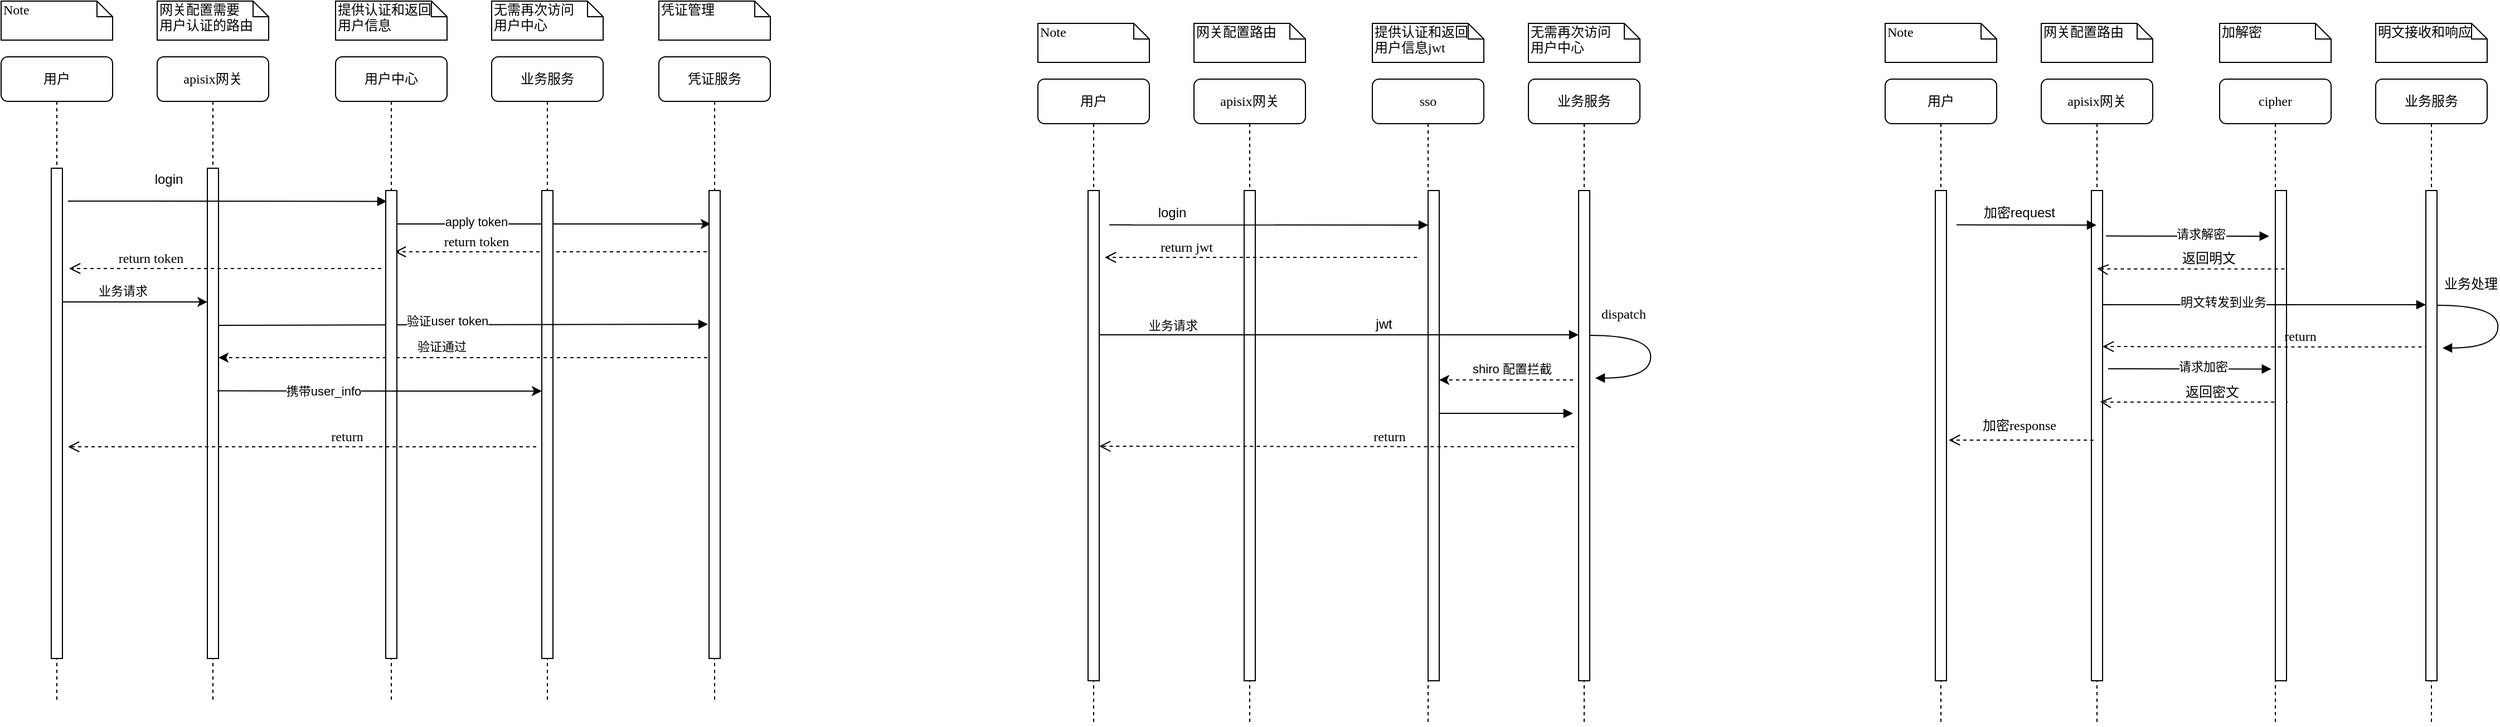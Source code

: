 <mxfile version="17.2.1" type="github">
  <diagram name="Page-1" id="13e1069c-82ec-6db2-03f1-153e76fe0fe0">
    <mxGraphModel dx="2254" dy="779" grid="1" gridSize="10" guides="1" tooltips="1" connect="1" arrows="1" fold="1" page="1" pageScale="1" pageWidth="1100" pageHeight="850" background="none" math="0" shadow="0">
      <root>
        <mxCell id="0" />
        <mxCell id="1" parent="0" />
        <mxCell id="7baba1c4bc27f4b0-4" value="业务服务" style="shape=umlLifeline;perimeter=lifelinePerimeter;whiteSpace=wrap;html=1;container=1;collapsible=0;recursiveResize=0;outlineConnect=0;rounded=1;shadow=0;comic=0;labelBackgroundColor=none;strokeWidth=1;fontFamily=Verdana;fontSize=12;align=center;" parent="1" vertex="1">
          <mxGeometry x="540" y="80" width="100" height="580" as="geometry" />
        </mxCell>
        <mxCell id="xFgPqB6fliDxRzHSpgU5-16" value="" style="endArrow=classic;html=1;rounded=0;exitX=1.3;exitY=0.227;exitDx=0;exitDy=0;exitPerimeter=0;shadow=0;" edge="1" parent="7baba1c4bc27f4b0-4">
          <mxGeometry width="50" height="50" relative="1" as="geometry">
            <mxPoint x="-88" y="150" as="sourcePoint" />
            <mxPoint x="196.5" y="150" as="targetPoint" />
          </mxGeometry>
        </mxCell>
        <mxCell id="xFgPqB6fliDxRzHSpgU5-17" value="apply&amp;nbsp;token" style="edgeLabel;html=1;align=center;verticalAlign=middle;resizable=0;points=[];" vertex="1" connectable="0" parent="xFgPqB6fliDxRzHSpgU5-16">
          <mxGeometry x="-0.48" y="2" relative="1" as="geometry">
            <mxPoint as="offset" />
          </mxGeometry>
        </mxCell>
        <mxCell id="xFgPqB6fliDxRzHSpgU5-18" value="return&amp;nbsp;token" style="html=1;verticalAlign=bottom;endArrow=open;dashed=1;endSize=8;labelBackgroundColor=none;fontFamily=Verdana;fontSize=12;edgeStyle=elbowEdgeStyle;elbow=vertical;" edge="1" parent="7baba1c4bc27f4b0-4">
          <mxGeometry x="0.481" relative="1" as="geometry">
            <mxPoint x="-87" y="175" as="targetPoint" />
            <Array as="points">
              <mxPoint x="-57" y="175" />
              <mxPoint x="-37" y="175" />
              <mxPoint x="-67" y="175" />
              <mxPoint x="-67" y="175" />
            </Array>
            <mxPoint x="193" y="175" as="sourcePoint" />
            <mxPoint as="offset" />
          </mxGeometry>
        </mxCell>
        <mxCell id="7baba1c4bc27f4b0-16" value="" style="html=1;points=[];perimeter=orthogonalPerimeter;rounded=0;shadow=0;comic=0;labelBackgroundColor=none;strokeWidth=1;fontFamily=Verdana;fontSize=12;align=center;" parent="1" vertex="1">
          <mxGeometry x="585" y="200" width="10" height="420" as="geometry" />
        </mxCell>
        <mxCell id="7baba1c4bc27f4b0-2" value="apisix网关" style="shape=umlLifeline;perimeter=lifelinePerimeter;whiteSpace=wrap;html=1;container=1;collapsible=0;recursiveResize=0;outlineConnect=0;rounded=1;shadow=0;comic=0;labelBackgroundColor=none;strokeWidth=1;fontFamily=Verdana;fontSize=12;align=center;" parent="1" vertex="1">
          <mxGeometry x="240" y="80" width="100" height="580" as="geometry" />
        </mxCell>
        <mxCell id="7baba1c4bc27f4b0-10" value="" style="html=1;points=[];perimeter=orthogonalPerimeter;rounded=0;shadow=0;comic=0;labelBackgroundColor=none;strokeWidth=1;fontFamily=Verdana;fontSize=12;align=center;" parent="7baba1c4bc27f4b0-2" vertex="1">
          <mxGeometry x="45" y="100" width="10" height="440" as="geometry" />
        </mxCell>
        <mxCell id="xFgPqB6fliDxRzHSpgU5-3" value="login" style="text;html=1;resizable=0;autosize=1;align=center;verticalAlign=middle;points=[];fillColor=none;strokeColor=none;rounded=0;" vertex="1" parent="7baba1c4bc27f4b0-2">
          <mxGeometry x="-10" y="100" width="40" height="20" as="geometry" />
        </mxCell>
        <mxCell id="xFgPqB6fliDxRzHSpgU5-11" value="return&amp;nbsp;token" style="html=1;verticalAlign=bottom;endArrow=open;dashed=1;endSize=8;labelBackgroundColor=none;fontFamily=Verdana;fontSize=12;edgeStyle=elbowEdgeStyle;elbow=vertical;" edge="1" parent="7baba1c4bc27f4b0-2">
          <mxGeometry x="0.481" relative="1" as="geometry">
            <mxPoint x="-79" y="190" as="targetPoint" />
            <Array as="points">
              <mxPoint x="-49" y="190" />
              <mxPoint x="-29" y="190" />
              <mxPoint x="-59" y="190" />
              <mxPoint x="-59" y="190" />
            </Array>
            <mxPoint x="201" y="190" as="sourcePoint" />
            <mxPoint as="offset" />
          </mxGeometry>
        </mxCell>
        <mxCell id="ht5kDJYPR5s3BAsfl9sB-37" value="" style="endArrow=classic;html=1;rounded=0;exitX=1.3;exitY=0.227;exitDx=0;exitDy=0;exitPerimeter=0;" parent="7baba1c4bc27f4b0-2" edge="1">
          <mxGeometry width="50" height="50" relative="1" as="geometry">
            <mxPoint x="-86.5" y="220.0" as="sourcePoint" />
            <mxPoint x="45" y="220.0" as="targetPoint" />
          </mxGeometry>
        </mxCell>
        <mxCell id="ht5kDJYPR5s3BAsfl9sB-44" value="业务请求" style="edgeLabel;html=1;align=center;verticalAlign=middle;resizable=0;points=[];" parent="ht5kDJYPR5s3BAsfl9sB-37" vertex="1" connectable="0">
          <mxGeometry x="-0.164" y="-3" relative="1" as="geometry">
            <mxPoint y="-13" as="offset" />
          </mxGeometry>
        </mxCell>
        <mxCell id="ht5kDJYPR5s3BAsfl9sB-42" value="" style="endArrow=classic;html=1;rounded=0;dashed=1;" parent="7baba1c4bc27f4b0-2" edge="1" source="xFgPqB6fliDxRzHSpgU5-12">
          <mxGeometry width="50" height="50" relative="1" as="geometry">
            <mxPoint x="200" y="270" as="sourcePoint" />
            <mxPoint x="55" y="270" as="targetPoint" />
            <Array as="points">
              <mxPoint x="135" y="270" />
            </Array>
          </mxGeometry>
        </mxCell>
        <mxCell id="ht5kDJYPR5s3BAsfl9sB-43" value="验证通过" style="edgeLabel;html=1;align=center;verticalAlign=middle;resizable=0;points=[];" parent="ht5kDJYPR5s3BAsfl9sB-42" vertex="1" connectable="0">
          <mxGeometry x="0.103" y="-3" relative="1" as="geometry">
            <mxPoint y="-7" as="offset" />
          </mxGeometry>
        </mxCell>
        <mxCell id="ht5kDJYPR5s3BAsfl9sB-38" value="" style="html=1;verticalAlign=bottom;endArrow=block;labelBackgroundColor=none;fontFamily=Verdana;fontSize=12;edgeStyle=elbowEdgeStyle;elbow=vertical;exitX=0.9;exitY=0.172;exitDx=0;exitDy=0;exitPerimeter=0;" parent="7baba1c4bc27f4b0-2" edge="1">
          <mxGeometry x="-0.154" y="10" relative="1" as="geometry">
            <mxPoint x="55" y="240.96" as="sourcePoint" />
            <mxPoint x="494" y="240" as="targetPoint" />
            <Array as="points">
              <mxPoint x="126" y="240" />
              <mxPoint x="186" y="250" />
              <mxPoint x="116" y="220" />
              <mxPoint x="86" y="240" />
            </Array>
            <mxPoint as="offset" />
          </mxGeometry>
        </mxCell>
        <mxCell id="ht5kDJYPR5s3BAsfl9sB-40" value="验证user&amp;nbsp;token" style="edgeLabel;html=1;align=center;verticalAlign=middle;resizable=0;points=[];" parent="ht5kDJYPR5s3BAsfl9sB-38" vertex="1" connectable="0">
          <mxGeometry x="-0.066" y="3" relative="1" as="geometry">
            <mxPoint as="offset" />
          </mxGeometry>
        </mxCell>
        <mxCell id="7baba1c4bc27f4b0-3" value="用户中心" style="shape=umlLifeline;perimeter=lifelinePerimeter;whiteSpace=wrap;html=1;container=1;collapsible=0;recursiveResize=0;outlineConnect=0;rounded=1;shadow=0;comic=0;labelBackgroundColor=none;strokeWidth=1;fontFamily=Verdana;fontSize=12;align=center;" parent="1" vertex="1">
          <mxGeometry x="400" y="80" width="100" height="580" as="geometry" />
        </mxCell>
        <mxCell id="7baba1c4bc27f4b0-13" value="" style="html=1;points=[];perimeter=orthogonalPerimeter;rounded=0;shadow=0;comic=0;labelBackgroundColor=none;strokeWidth=1;fontFamily=Verdana;fontSize=12;align=center;" parent="7baba1c4bc27f4b0-3" vertex="1">
          <mxGeometry x="45" y="120" width="10" height="420" as="geometry" />
        </mxCell>
        <mxCell id="7baba1c4bc27f4b0-8" value="用户" style="shape=umlLifeline;perimeter=lifelinePerimeter;whiteSpace=wrap;html=1;container=1;collapsible=0;recursiveResize=0;outlineConnect=0;rounded=1;shadow=0;comic=0;labelBackgroundColor=none;strokeWidth=1;fontFamily=Verdana;fontSize=12;align=center;" parent="1" vertex="1">
          <mxGeometry x="100" y="80" width="100" height="580" as="geometry" />
        </mxCell>
        <mxCell id="7baba1c4bc27f4b0-9" value="" style="html=1;points=[];perimeter=orthogonalPerimeter;rounded=0;shadow=0;comic=0;labelBackgroundColor=none;strokeWidth=1;fontFamily=Verdana;fontSize=12;align=center;" parent="7baba1c4bc27f4b0-8" vertex="1">
          <mxGeometry x="45" y="100" width="10" height="440" as="geometry" />
        </mxCell>
        <mxCell id="7baba1c4bc27f4b0-40" value="Note" style="shape=note;whiteSpace=wrap;html=1;size=14;verticalAlign=top;align=left;spacingTop=-6;rounded=0;shadow=0;comic=0;labelBackgroundColor=none;strokeWidth=1;fontFamily=Verdana;fontSize=12" parent="1" vertex="1">
          <mxGeometry x="100" y="30" width="100" height="35" as="geometry" />
        </mxCell>
        <mxCell id="7baba1c4bc27f4b0-41" value="网关配置需要&lt;br&gt;用户认证的路由" style="shape=note;whiteSpace=wrap;html=1;size=14;verticalAlign=top;align=left;spacingTop=-6;rounded=0;shadow=0;comic=0;labelBackgroundColor=none;strokeWidth=1;fontFamily=Verdana;fontSize=12" parent="1" vertex="1">
          <mxGeometry x="240" y="30" width="100" height="35" as="geometry" />
        </mxCell>
        <mxCell id="7baba1c4bc27f4b0-42" value="提供认证和返回&lt;br&gt;用户信息" style="shape=note;whiteSpace=wrap;html=1;size=14;verticalAlign=top;align=left;spacingTop=-6;rounded=0;shadow=0;comic=0;labelBackgroundColor=none;strokeWidth=1;fontFamily=Verdana;fontSize=12" parent="1" vertex="1">
          <mxGeometry x="400" y="30" width="100" height="35" as="geometry" />
        </mxCell>
        <mxCell id="7baba1c4bc27f4b0-43" value="无需再次访问&lt;br&gt;用户中心" style="shape=note;whiteSpace=wrap;html=1;size=14;verticalAlign=top;align=left;spacingTop=-6;rounded=0;shadow=0;comic=0;labelBackgroundColor=none;strokeWidth=1;fontFamily=Verdana;fontSize=12" parent="1" vertex="1">
          <mxGeometry x="540" y="30" width="100" height="35" as="geometry" />
        </mxCell>
        <mxCell id="ht5kDJYPR5s3BAsfl9sB-8" value="return" style="html=1;verticalAlign=bottom;endArrow=open;dashed=1;endSize=8;labelBackgroundColor=none;fontFamily=Verdana;fontSize=12;" parent="1" edge="1">
          <mxGeometry x="-0.188" relative="1" as="geometry">
            <mxPoint x="160" y="430" as="targetPoint" />
            <mxPoint x="580" y="430" as="sourcePoint" />
            <Array as="points" />
            <mxPoint as="offset" />
          </mxGeometry>
        </mxCell>
        <mxCell id="ht5kDJYPR5s3BAsfl9sB-10" value="apisix网关" style="shape=umlLifeline;perimeter=lifelinePerimeter;whiteSpace=wrap;html=1;container=1;collapsible=0;recursiveResize=0;outlineConnect=0;rounded=1;shadow=0;comic=0;labelBackgroundColor=none;strokeWidth=1;fontFamily=Verdana;fontSize=12;align=center;" parent="1" vertex="1">
          <mxGeometry x="1170" y="100" width="100" height="580" as="geometry" />
        </mxCell>
        <mxCell id="ht5kDJYPR5s3BAsfl9sB-11" value="" style="html=1;points=[];perimeter=orthogonalPerimeter;rounded=0;shadow=0;comic=0;labelBackgroundColor=none;strokeWidth=1;fontFamily=Verdana;fontSize=12;align=center;" parent="ht5kDJYPR5s3BAsfl9sB-10" vertex="1">
          <mxGeometry x="45" y="100" width="10" height="440" as="geometry" />
        </mxCell>
        <mxCell id="ht5kDJYPR5s3BAsfl9sB-13" value="sso" style="shape=umlLifeline;perimeter=lifelinePerimeter;whiteSpace=wrap;html=1;container=1;collapsible=0;recursiveResize=0;outlineConnect=0;rounded=1;shadow=0;comic=0;labelBackgroundColor=none;strokeWidth=1;fontFamily=Verdana;fontSize=12;align=center;" parent="1" vertex="1">
          <mxGeometry x="1330" y="100" width="100" height="580" as="geometry" />
        </mxCell>
        <mxCell id="ht5kDJYPR5s3BAsfl9sB-14" value="" style="html=1;points=[];perimeter=orthogonalPerimeter;rounded=0;shadow=0;comic=0;labelBackgroundColor=none;strokeWidth=1;fontFamily=Verdana;fontSize=12;align=center;" parent="ht5kDJYPR5s3BAsfl9sB-13" vertex="1">
          <mxGeometry x="50" y="100" width="10" height="440" as="geometry" />
        </mxCell>
        <mxCell id="ht5kDJYPR5s3BAsfl9sB-16" value="jwt" style="text;html=1;resizable=0;autosize=1;align=center;verticalAlign=middle;points=[];fillColor=none;strokeColor=none;rounded=0;" parent="ht5kDJYPR5s3BAsfl9sB-13" vertex="1">
          <mxGeometry x="-5" y="210" width="30" height="20" as="geometry" />
        </mxCell>
        <mxCell id="ht5kDJYPR5s3BAsfl9sB-31" value="" style="html=1;verticalAlign=bottom;endArrow=block;labelBackgroundColor=none;fontFamily=Verdana;fontSize=12;edgeStyle=elbowEdgeStyle;elbow=vertical;exitX=0.9;exitY=0.07;exitDx=0;exitDy=0;exitPerimeter=0;" parent="ht5kDJYPR5s3BAsfl9sB-13" edge="1">
          <mxGeometry x="-0.154" y="10" relative="1" as="geometry">
            <mxPoint x="-236" y="130.8" as="sourcePoint" />
            <mxPoint x="50" y="131" as="targetPoint" />
            <Array as="points">
              <mxPoint x="70" y="131" />
              <mxPoint x="-158.8" y="130" />
              <mxPoint x="-98.8" y="140" />
              <mxPoint x="-168.8" y="110" />
              <mxPoint x="-198.8" y="130" />
            </Array>
            <mxPoint as="offset" />
          </mxGeometry>
        </mxCell>
        <mxCell id="ht5kDJYPR5s3BAsfl9sB-17" value="业务服务" style="shape=umlLifeline;perimeter=lifelinePerimeter;whiteSpace=wrap;html=1;container=1;collapsible=0;recursiveResize=0;outlineConnect=0;rounded=1;shadow=0;comic=0;labelBackgroundColor=none;strokeWidth=1;fontFamily=Verdana;fontSize=12;align=center;" parent="1" vertex="1">
          <mxGeometry x="1470" y="100" width="100" height="580" as="geometry" />
        </mxCell>
        <mxCell id="ht5kDJYPR5s3BAsfl9sB-18" value="" style="html=1;verticalAlign=bottom;endArrow=block;labelBackgroundColor=none;fontFamily=Verdana;fontSize=12;edgeStyle=elbowEdgeStyle;elbow=vertical;" parent="ht5kDJYPR5s3BAsfl9sB-17" source="ht5kDJYPR5s3BAsfl9sB-20" edge="1">
          <mxGeometry x="-0.154" y="10" relative="1" as="geometry">
            <mxPoint x="-235" y="230.46" as="sourcePoint" />
            <mxPoint x="45" y="230" as="targetPoint" />
            <Array as="points">
              <mxPoint x="-164" y="229.5" />
              <mxPoint x="-104" y="239.5" />
              <mxPoint x="-174" y="209.5" />
              <mxPoint x="-204" y="229.5" />
            </Array>
            <mxPoint as="offset" />
          </mxGeometry>
        </mxCell>
        <mxCell id="ht5kDJYPR5s3BAsfl9sB-45" value="业务请求" style="edgeLabel;html=1;align=center;verticalAlign=middle;resizable=0;points=[];" parent="ht5kDJYPR5s3BAsfl9sB-18" vertex="1" connectable="0">
          <mxGeometry x="-0.667" y="-1" relative="1" as="geometry">
            <mxPoint x="-2" y="-10" as="offset" />
          </mxGeometry>
        </mxCell>
        <mxCell id="ht5kDJYPR5s3BAsfl9sB-19" value="dispatch" style="html=1;verticalAlign=bottom;endArrow=block;labelBackgroundColor=none;fontFamily=Verdana;fontSize=12;elbow=vertical;edgeStyle=orthogonalEdgeStyle;curved=1;entryX=1;entryY=0.286;entryPerimeter=0;exitX=1.038;exitY=0.345;exitPerimeter=0;" parent="ht5kDJYPR5s3BAsfl9sB-17" edge="1">
          <mxGeometry x="-0.58" y="10" relative="1" as="geometry">
            <mxPoint x="55.003" y="230" as="sourcePoint" />
            <mxPoint x="60.003" y="268.333" as="targetPoint" />
            <Array as="points">
              <mxPoint x="109.67" y="230" />
              <mxPoint x="109.67" y="268" />
            </Array>
            <mxPoint as="offset" />
          </mxGeometry>
        </mxCell>
        <mxCell id="ht5kDJYPR5s3BAsfl9sB-20" value="用户" style="shape=umlLifeline;perimeter=lifelinePerimeter;whiteSpace=wrap;html=1;container=1;collapsible=0;recursiveResize=0;outlineConnect=0;rounded=1;shadow=0;comic=0;labelBackgroundColor=none;strokeWidth=1;fontFamily=Verdana;fontSize=12;align=center;" parent="1" vertex="1">
          <mxGeometry x="1030" y="100" width="100" height="580" as="geometry" />
        </mxCell>
        <mxCell id="ht5kDJYPR5s3BAsfl9sB-21" value="" style="html=1;points=[];perimeter=orthogonalPerimeter;rounded=0;shadow=0;comic=0;labelBackgroundColor=none;strokeWidth=1;fontFamily=Verdana;fontSize=12;align=center;" parent="ht5kDJYPR5s3BAsfl9sB-20" vertex="1">
          <mxGeometry x="45" y="100" width="10" height="440" as="geometry" />
        </mxCell>
        <mxCell id="ht5kDJYPR5s3BAsfl9sB-28" value="return" style="html=1;verticalAlign=bottom;endArrow=open;dashed=1;endSize=8;labelBackgroundColor=none;fontFamily=Verdana;fontSize=12;entryX=0.18;entryY=0.522;entryDx=0;entryDy=0;entryPerimeter=0;" parent="ht5kDJYPR5s3BAsfl9sB-20" edge="1">
          <mxGeometry x="-0.188" relative="1" as="geometry">
            <mxPoint x="55.0" y="329.5" as="targetPoint" />
            <mxPoint x="493.2" y="329.82" as="sourcePoint" />
            <mxPoint as="offset" />
            <Array as="points">
              <mxPoint x="328.2" y="329.82" />
            </Array>
          </mxGeometry>
        </mxCell>
        <mxCell id="ht5kDJYPR5s3BAsfl9sB-22" value="" style="html=1;points=[];perimeter=orthogonalPerimeter;rounded=0;shadow=0;comic=0;labelBackgroundColor=none;strokeWidth=1;fontFamily=Verdana;fontSize=12;align=center;" parent="1" vertex="1">
          <mxGeometry x="1515" y="200" width="10" height="440" as="geometry" />
        </mxCell>
        <mxCell id="ht5kDJYPR5s3BAsfl9sB-24" value="Note" style="shape=note;whiteSpace=wrap;html=1;size=14;verticalAlign=top;align=left;spacingTop=-6;rounded=0;shadow=0;comic=0;labelBackgroundColor=none;strokeWidth=1;fontFamily=Verdana;fontSize=12" parent="1" vertex="1">
          <mxGeometry x="1030" y="50" width="100" height="35" as="geometry" />
        </mxCell>
        <mxCell id="ht5kDJYPR5s3BAsfl9sB-25" value="网关配置路由" style="shape=note;whiteSpace=wrap;html=1;size=14;verticalAlign=top;align=left;spacingTop=-6;rounded=0;shadow=0;comic=0;labelBackgroundColor=none;strokeWidth=1;fontFamily=Verdana;fontSize=12" parent="1" vertex="1">
          <mxGeometry x="1170" y="50" width="100" height="35" as="geometry" />
        </mxCell>
        <mxCell id="ht5kDJYPR5s3BAsfl9sB-26" value="提供认证和返回&lt;br&gt;用户信息jwt" style="shape=note;whiteSpace=wrap;html=1;size=14;verticalAlign=top;align=left;spacingTop=-6;rounded=0;shadow=0;comic=0;labelBackgroundColor=none;strokeWidth=1;fontFamily=Verdana;fontSize=12" parent="1" vertex="1">
          <mxGeometry x="1330" y="50" width="100" height="35" as="geometry" />
        </mxCell>
        <mxCell id="ht5kDJYPR5s3BAsfl9sB-27" value="无需再次访问&lt;br&gt;用户中心" style="shape=note;whiteSpace=wrap;html=1;size=14;verticalAlign=top;align=left;spacingTop=-6;rounded=0;shadow=0;comic=0;labelBackgroundColor=none;strokeWidth=1;fontFamily=Verdana;fontSize=12" parent="1" vertex="1">
          <mxGeometry x="1470" y="50" width="100" height="35" as="geometry" />
        </mxCell>
        <mxCell id="ht5kDJYPR5s3BAsfl9sB-12" value="return&amp;nbsp;jwt" style="html=1;verticalAlign=bottom;endArrow=open;dashed=1;endSize=8;labelBackgroundColor=none;fontFamily=Verdana;fontSize=12;edgeStyle=elbowEdgeStyle;elbow=vertical;" parent="1" edge="1">
          <mxGeometry x="0.481" relative="1" as="geometry">
            <mxPoint x="1090" y="260" as="targetPoint" />
            <Array as="points">
              <mxPoint x="1120" y="260" />
              <mxPoint x="1140" y="260" />
              <mxPoint x="1110" y="260" />
              <mxPoint x="1110" y="260" />
            </Array>
            <mxPoint x="1370" y="260" as="sourcePoint" />
            <mxPoint as="offset" />
          </mxGeometry>
        </mxCell>
        <mxCell id="ht5kDJYPR5s3BAsfl9sB-32" value="login" style="text;html=1;resizable=0;autosize=1;align=center;verticalAlign=middle;points=[];fillColor=none;strokeColor=none;rounded=0;" parent="1" vertex="1">
          <mxGeometry x="1130" y="210" width="40" height="20" as="geometry" />
        </mxCell>
        <mxCell id="ht5kDJYPR5s3BAsfl9sB-41" value="" style="endArrow=classic;html=1;rounded=0;exitX=0.9;exitY=0.454;exitDx=0;exitDy=0;exitPerimeter=0;" parent="1" source="7baba1c4bc27f4b0-10" target="7baba1c4bc27f4b0-16" edge="1">
          <mxGeometry width="50" height="50" relative="1" as="geometry">
            <mxPoint x="740" y="350" as="sourcePoint" />
            <mxPoint x="790" y="300" as="targetPoint" />
            <Array as="points">
              <mxPoint x="480" y="380" />
            </Array>
          </mxGeometry>
        </mxCell>
        <mxCell id="xFgPqB6fliDxRzHSpgU5-1" value="携带user_info" style="edgeLabel;html=1;align=center;verticalAlign=middle;resizable=0;points=[];" vertex="1" connectable="0" parent="ht5kDJYPR5s3BAsfl9sB-41">
          <mxGeometry x="-0.351" relative="1" as="geometry">
            <mxPoint as="offset" />
          </mxGeometry>
        </mxCell>
        <mxCell id="ht5kDJYPR5s3BAsfl9sB-46" value="" style="endArrow=classic;html=1;rounded=0;dashed=1;" parent="1" target="ht5kDJYPR5s3BAsfl9sB-14" edge="1">
          <mxGeometry width="50" height="50" relative="1" as="geometry">
            <mxPoint x="1510" y="370" as="sourcePoint" />
            <mxPoint x="1080" y="310" as="targetPoint" />
            <Array as="points">
              <mxPoint x="1440" y="370" />
            </Array>
          </mxGeometry>
        </mxCell>
        <mxCell id="ht5kDJYPR5s3BAsfl9sB-47" value="shiro 配置拦截" style="edgeLabel;html=1;align=center;verticalAlign=middle;resizable=0;points=[];" parent="ht5kDJYPR5s3BAsfl9sB-46" vertex="1" connectable="0">
          <mxGeometry x="-0.072" y="1" relative="1" as="geometry">
            <mxPoint y="-11" as="offset" />
          </mxGeometry>
        </mxCell>
        <mxCell id="ht5kDJYPR5s3BAsfl9sB-52" value="" style="html=1;verticalAlign=bottom;endArrow=block;labelBackgroundColor=none;fontFamily=Verdana;fontSize=12;edgeStyle=elbowEdgeStyle;elbow=vertical;" parent="1" edge="1">
          <mxGeometry x="-0.154" y="10" relative="1" as="geometry">
            <mxPoint x="1390" y="400" as="sourcePoint" />
            <mxPoint x="1510" y="400" as="targetPoint" />
            <Array as="points">
              <mxPoint x="1426" y="400" />
              <mxPoint x="1461" y="400" />
              <mxPoint x="1521" y="410" />
              <mxPoint x="1451" y="380" />
              <mxPoint x="1421" y="400" />
            </Array>
            <mxPoint as="offset" />
          </mxGeometry>
        </mxCell>
        <mxCell id="xFgPqB6fliDxRzHSpgU5-2" value="" style="html=1;verticalAlign=bottom;endArrow=block;labelBackgroundColor=none;fontFamily=Verdana;fontSize=12;edgeStyle=elbowEdgeStyle;elbow=vertical;exitX=0.9;exitY=0.07;exitDx=0;exitDy=0;exitPerimeter=0;" edge="1" parent="1">
          <mxGeometry x="-0.154" y="10" relative="1" as="geometry">
            <mxPoint x="160" y="209.5" as="sourcePoint" />
            <mxPoint x="446" y="209.7" as="targetPoint" />
            <Array as="points">
              <mxPoint x="466" y="209.7" />
              <mxPoint x="237.2" y="208.7" />
              <mxPoint x="297.2" y="218.7" />
              <mxPoint x="227.2" y="188.7" />
              <mxPoint x="197.2" y="208.7" />
            </Array>
            <mxPoint as="offset" />
          </mxGeometry>
        </mxCell>
        <mxCell id="xFgPqB6fliDxRzHSpgU5-12" value="凭证服务" style="shape=umlLifeline;perimeter=lifelinePerimeter;whiteSpace=wrap;html=1;container=1;collapsible=0;recursiveResize=0;outlineConnect=0;rounded=1;shadow=0;comic=0;labelBackgroundColor=none;strokeWidth=1;fontFamily=Verdana;fontSize=12;align=center;" vertex="1" parent="1">
          <mxGeometry x="690" y="80" width="100" height="580" as="geometry" />
        </mxCell>
        <mxCell id="xFgPqB6fliDxRzHSpgU5-14" value="" style="html=1;points=[];perimeter=orthogonalPerimeter;rounded=0;shadow=0;comic=0;labelBackgroundColor=none;strokeWidth=1;fontFamily=Verdana;fontSize=12;align=center;" vertex="1" parent="1">
          <mxGeometry x="735" y="200" width="10" height="420" as="geometry" />
        </mxCell>
        <mxCell id="xFgPqB6fliDxRzHSpgU5-15" value="凭证管理" style="shape=note;whiteSpace=wrap;html=1;size=14;verticalAlign=top;align=left;spacingTop=-6;rounded=0;shadow=0;comic=0;labelBackgroundColor=none;strokeWidth=1;fontFamily=Verdana;fontSize=12" vertex="1" parent="1">
          <mxGeometry x="690" y="30" width="100" height="35" as="geometry" />
        </mxCell>
        <mxCell id="xFgPqB6fliDxRzHSpgU5-20" value="apisix网关" style="shape=umlLifeline;perimeter=lifelinePerimeter;whiteSpace=wrap;html=1;container=1;collapsible=0;recursiveResize=0;outlineConnect=0;rounded=1;shadow=0;comic=0;labelBackgroundColor=none;strokeWidth=1;fontFamily=Verdana;fontSize=12;align=center;" vertex="1" parent="1">
          <mxGeometry x="1930" y="100" width="100" height="580" as="geometry" />
        </mxCell>
        <mxCell id="xFgPqB6fliDxRzHSpgU5-21" value="" style="html=1;points=[];perimeter=orthogonalPerimeter;rounded=0;shadow=0;comic=0;labelBackgroundColor=none;strokeWidth=1;fontFamily=Verdana;fontSize=12;align=center;" vertex="1" parent="xFgPqB6fliDxRzHSpgU5-20">
          <mxGeometry x="45" y="100" width="10" height="440" as="geometry" />
        </mxCell>
        <mxCell id="xFgPqB6fliDxRzHSpgU5-49" value="返回密文" style="html=1;verticalAlign=bottom;endArrow=open;dashed=1;endSize=8;labelBackgroundColor=none;fontFamily=Verdana;fontSize=12;" edge="1" parent="xFgPqB6fliDxRzHSpgU5-20">
          <mxGeometry x="-0.188" relative="1" as="geometry">
            <mxPoint x="52.8" y="289.5" as="targetPoint" />
            <mxPoint x="221" y="289.82" as="sourcePoint" />
            <mxPoint as="offset" />
            <Array as="points">
              <mxPoint x="56.0" y="289.82" />
            </Array>
          </mxGeometry>
        </mxCell>
        <mxCell id="xFgPqB6fliDxRzHSpgU5-22" value="cipher" style="shape=umlLifeline;perimeter=lifelinePerimeter;whiteSpace=wrap;html=1;container=1;collapsible=0;recursiveResize=0;outlineConnect=0;rounded=1;shadow=0;comic=0;labelBackgroundColor=none;strokeWidth=1;fontFamily=Verdana;fontSize=12;align=center;" vertex="1" parent="1">
          <mxGeometry x="2090" y="100" width="100" height="580" as="geometry" />
        </mxCell>
        <mxCell id="xFgPqB6fliDxRzHSpgU5-23" value="" style="html=1;points=[];perimeter=orthogonalPerimeter;rounded=0;shadow=0;comic=0;labelBackgroundColor=none;strokeWidth=1;fontFamily=Verdana;fontSize=12;align=center;" vertex="1" parent="xFgPqB6fliDxRzHSpgU5-22">
          <mxGeometry x="50" y="100" width="10" height="440" as="geometry" />
        </mxCell>
        <mxCell id="xFgPqB6fliDxRzHSpgU5-25" value="" style="html=1;verticalAlign=bottom;endArrow=block;labelBackgroundColor=none;fontFamily=Verdana;fontSize=12;edgeStyle=elbowEdgeStyle;elbow=vertical;exitX=0.9;exitY=0.07;exitDx=0;exitDy=0;exitPerimeter=0;" edge="1" parent="xFgPqB6fliDxRzHSpgU5-22" target="xFgPqB6fliDxRzHSpgU5-20">
          <mxGeometry x="-0.154" y="10" relative="1" as="geometry">
            <mxPoint x="-236" y="130.8" as="sourcePoint" />
            <mxPoint x="50" y="131" as="targetPoint" />
            <Array as="points">
              <mxPoint x="70" y="131" />
              <mxPoint x="-158.8" y="130" />
              <mxPoint x="-98.8" y="140" />
              <mxPoint x="-168.8" y="110" />
              <mxPoint x="-198.8" y="130" />
            </Array>
            <mxPoint as="offset" />
          </mxGeometry>
        </mxCell>
        <mxCell id="xFgPqB6fliDxRzHSpgU5-32" value="return" style="html=1;verticalAlign=bottom;endArrow=open;dashed=1;endSize=8;labelBackgroundColor=none;fontFamily=Verdana;fontSize=12;" edge="1" parent="xFgPqB6fliDxRzHSpgU5-22">
          <mxGeometry x="-0.188" relative="1" as="geometry">
            <mxPoint x="-105" y="240" as="targetPoint" />
            <mxPoint x="193.2" y="240.32" as="sourcePoint" />
            <mxPoint as="offset" />
            <Array as="points">
              <mxPoint x="28.2" y="240.32" />
            </Array>
          </mxGeometry>
        </mxCell>
        <mxCell id="xFgPqB6fliDxRzHSpgU5-26" value="业务服务" style="shape=umlLifeline;perimeter=lifelinePerimeter;whiteSpace=wrap;html=1;container=1;collapsible=0;recursiveResize=0;outlineConnect=0;rounded=1;shadow=0;comic=0;labelBackgroundColor=none;strokeWidth=1;fontFamily=Verdana;fontSize=12;align=center;" vertex="1" parent="1">
          <mxGeometry x="2230" y="100" width="100" height="580" as="geometry" />
        </mxCell>
        <mxCell id="xFgPqB6fliDxRzHSpgU5-27" value="" style="html=1;verticalAlign=bottom;endArrow=block;labelBackgroundColor=none;fontFamily=Verdana;fontSize=12;edgeStyle=elbowEdgeStyle;elbow=vertical;" edge="1" parent="xFgPqB6fliDxRzHSpgU5-26">
          <mxGeometry x="-0.154" y="10" relative="1" as="geometry">
            <mxPoint x="-245" y="202.5" as="sourcePoint" />
            <mxPoint x="45" y="203" as="targetPoint" />
            <Array as="points">
              <mxPoint x="-164" y="202.5" />
              <mxPoint x="-104" y="212.5" />
              <mxPoint x="-174" y="182.5" />
              <mxPoint x="-204" y="202.5" />
            </Array>
            <mxPoint as="offset" />
          </mxGeometry>
        </mxCell>
        <mxCell id="xFgPqB6fliDxRzHSpgU5-46" value="明文转发到业务" style="edgeLabel;html=1;align=center;verticalAlign=middle;resizable=0;points=[];" vertex="1" connectable="0" parent="xFgPqB6fliDxRzHSpgU5-27">
          <mxGeometry x="-0.261" y="3" relative="1" as="geometry">
            <mxPoint as="offset" />
          </mxGeometry>
        </mxCell>
        <mxCell id="xFgPqB6fliDxRzHSpgU5-29" value="业务处理" style="html=1;verticalAlign=bottom;endArrow=block;labelBackgroundColor=none;fontFamily=Verdana;fontSize=12;elbow=vertical;edgeStyle=orthogonalEdgeStyle;curved=1;entryX=1;entryY=0.286;entryPerimeter=0;exitX=1.038;exitY=0.345;exitPerimeter=0;" edge="1" parent="xFgPqB6fliDxRzHSpgU5-26">
          <mxGeometry x="-0.58" y="10" relative="1" as="geometry">
            <mxPoint x="55.003" y="203" as="sourcePoint" />
            <mxPoint x="60.003" y="241.333" as="targetPoint" />
            <Array as="points">
              <mxPoint x="109.67" y="203" />
              <mxPoint x="109.67" y="241" />
            </Array>
            <mxPoint as="offset" />
          </mxGeometry>
        </mxCell>
        <mxCell id="xFgPqB6fliDxRzHSpgU5-30" value="用户" style="shape=umlLifeline;perimeter=lifelinePerimeter;whiteSpace=wrap;html=1;container=1;collapsible=0;recursiveResize=0;outlineConnect=0;rounded=1;shadow=0;comic=0;labelBackgroundColor=none;strokeWidth=1;fontFamily=Verdana;fontSize=12;align=center;" vertex="1" parent="1">
          <mxGeometry x="1790" y="100" width="100" height="580" as="geometry" />
        </mxCell>
        <mxCell id="xFgPqB6fliDxRzHSpgU5-31" value="" style="html=1;points=[];perimeter=orthogonalPerimeter;rounded=0;shadow=0;comic=0;labelBackgroundColor=none;strokeWidth=1;fontFamily=Verdana;fontSize=12;align=center;" vertex="1" parent="xFgPqB6fliDxRzHSpgU5-30">
          <mxGeometry x="45" y="100" width="10" height="440" as="geometry" />
        </mxCell>
        <mxCell id="xFgPqB6fliDxRzHSpgU5-45" value="返回明文" style="html=1;verticalAlign=bottom;endArrow=open;dashed=1;endSize=8;labelBackgroundColor=none;fontFamily=Verdana;fontSize=12;" edge="1" parent="xFgPqB6fliDxRzHSpgU5-30">
          <mxGeometry x="-0.188" relative="1" as="geometry">
            <mxPoint x="190" y="170" as="targetPoint" />
            <mxPoint x="358.2" y="170.32" as="sourcePoint" />
            <mxPoint as="offset" />
            <Array as="points">
              <mxPoint x="193.2" y="170.32" />
            </Array>
          </mxGeometry>
        </mxCell>
        <mxCell id="xFgPqB6fliDxRzHSpgU5-33" value="" style="html=1;points=[];perimeter=orthogonalPerimeter;rounded=0;shadow=0;comic=0;labelBackgroundColor=none;strokeWidth=1;fontFamily=Verdana;fontSize=12;align=center;" vertex="1" parent="1">
          <mxGeometry x="2275" y="200" width="10" height="440" as="geometry" />
        </mxCell>
        <mxCell id="xFgPqB6fliDxRzHSpgU5-34" value="Note" style="shape=note;whiteSpace=wrap;html=1;size=14;verticalAlign=top;align=left;spacingTop=-6;rounded=0;shadow=0;comic=0;labelBackgroundColor=none;strokeWidth=1;fontFamily=Verdana;fontSize=12" vertex="1" parent="1">
          <mxGeometry x="1790" y="50" width="100" height="35" as="geometry" />
        </mxCell>
        <mxCell id="xFgPqB6fliDxRzHSpgU5-35" value="网关配置路由" style="shape=note;whiteSpace=wrap;html=1;size=14;verticalAlign=top;align=left;spacingTop=-6;rounded=0;shadow=0;comic=0;labelBackgroundColor=none;strokeWidth=1;fontFamily=Verdana;fontSize=12" vertex="1" parent="1">
          <mxGeometry x="1930" y="50" width="100" height="35" as="geometry" />
        </mxCell>
        <mxCell id="xFgPqB6fliDxRzHSpgU5-36" value="加解密" style="shape=note;whiteSpace=wrap;html=1;size=14;verticalAlign=top;align=left;spacingTop=-6;rounded=0;shadow=0;comic=0;labelBackgroundColor=none;strokeWidth=1;fontFamily=Verdana;fontSize=12" vertex="1" parent="1">
          <mxGeometry x="2090" y="50" width="100" height="35" as="geometry" />
        </mxCell>
        <mxCell id="xFgPqB6fliDxRzHSpgU5-37" value="明文接收和响应" style="shape=note;whiteSpace=wrap;html=1;size=14;verticalAlign=top;align=left;spacingTop=-6;rounded=0;shadow=0;comic=0;labelBackgroundColor=none;strokeWidth=1;fontFamily=Verdana;fontSize=12" vertex="1" parent="1">
          <mxGeometry x="2230" y="50" width="100" height="35" as="geometry" />
        </mxCell>
        <mxCell id="xFgPqB6fliDxRzHSpgU5-39" value="加密request" style="text;html=1;resizable=0;autosize=1;align=center;verticalAlign=middle;points=[];fillColor=none;strokeColor=none;rounded=0;" vertex="1" parent="1">
          <mxGeometry x="1870" y="210" width="80" height="20" as="geometry" />
        </mxCell>
        <mxCell id="xFgPqB6fliDxRzHSpgU5-43" value="" style="html=1;verticalAlign=bottom;endArrow=block;labelBackgroundColor=none;fontFamily=Verdana;fontSize=12;edgeStyle=elbowEdgeStyle;elbow=vertical;exitX=0.9;exitY=0.07;exitDx=0;exitDy=0;exitPerimeter=0;entryX=-0.36;entryY=0.094;entryDx=0;entryDy=0;entryPerimeter=0;" edge="1" parent="1">
          <mxGeometry x="-0.154" y="10" relative="1" as="geometry">
            <mxPoint x="1988" y="240.8" as="sourcePoint" />
            <mxPoint x="2134.4" y="241.36" as="targetPoint" />
            <Array as="points">
              <mxPoint x="2294" y="241" />
              <mxPoint x="2065.2" y="240" />
              <mxPoint x="2125.2" y="250" />
              <mxPoint x="2055.2" y="220" />
              <mxPoint x="2025.2" y="240" />
            </Array>
            <mxPoint as="offset" />
          </mxGeometry>
        </mxCell>
        <mxCell id="xFgPqB6fliDxRzHSpgU5-44" value="请求解密" style="edgeLabel;html=1;align=center;verticalAlign=middle;resizable=0;points=[];" vertex="1" connectable="0" parent="xFgPqB6fliDxRzHSpgU5-43">
          <mxGeometry x="0.151" y="2" relative="1" as="geometry">
            <mxPoint as="offset" />
          </mxGeometry>
        </mxCell>
        <mxCell id="xFgPqB6fliDxRzHSpgU5-47" value="" style="html=1;verticalAlign=bottom;endArrow=block;labelBackgroundColor=none;fontFamily=Verdana;fontSize=12;edgeStyle=elbowEdgeStyle;elbow=vertical;exitX=0.9;exitY=0.07;exitDx=0;exitDy=0;exitPerimeter=0;entryX=-0.36;entryY=0.094;entryDx=0;entryDy=0;entryPerimeter=0;" edge="1" parent="1">
          <mxGeometry x="-0.154" y="10" relative="1" as="geometry">
            <mxPoint x="1990" y="360.0" as="sourcePoint" />
            <mxPoint x="2136.4" y="360.56" as="targetPoint" />
            <Array as="points">
              <mxPoint x="2296" y="360.2" />
              <mxPoint x="2067.2" y="359.2" />
              <mxPoint x="2127.2" y="369.2" />
              <mxPoint x="2057.2" y="339.2" />
              <mxPoint x="2027.2" y="359.2" />
            </Array>
            <mxPoint as="offset" />
          </mxGeometry>
        </mxCell>
        <mxCell id="xFgPqB6fliDxRzHSpgU5-48" value="请求加密" style="edgeLabel;html=1;align=center;verticalAlign=middle;resizable=0;points=[];" vertex="1" connectable="0" parent="xFgPqB6fliDxRzHSpgU5-47">
          <mxGeometry x="0.151" y="2" relative="1" as="geometry">
            <mxPoint as="offset" />
          </mxGeometry>
        </mxCell>
        <mxCell id="xFgPqB6fliDxRzHSpgU5-50" value="加密response" style="html=1;verticalAlign=bottom;endArrow=open;dashed=1;endSize=8;labelBackgroundColor=none;fontFamily=Verdana;fontSize=12;" edge="1" parent="1">
          <mxGeometry x="0.031" y="-4" relative="1" as="geometry">
            <mxPoint x="1847" y="424" as="targetPoint" />
            <mxPoint x="1977" y="424.18" as="sourcePoint" />
            <mxPoint as="offset" />
            <Array as="points">
              <mxPoint x="1970.2" y="424" />
            </Array>
          </mxGeometry>
        </mxCell>
      </root>
    </mxGraphModel>
  </diagram>
</mxfile>
